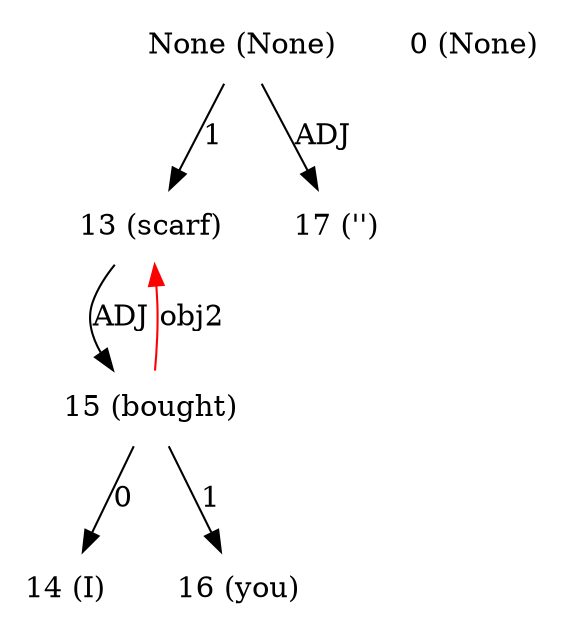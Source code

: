digraph G{
edge [dir=forward]
node [shape=plaintext]

None [label="None (None)"]
None -> 13 [label="1"]
None -> 17 [label="ADJ"]
0 [label="0 (None)"]
13 [label="13 (scarf)"]
15 -> 13 [label="obj2", color="red"]
13 -> 15 [label="ADJ"]
14 [label="14 (I)"]
15 [label="15 (bought)"]
15 -> 16 [label="1"]
15 -> 14 [label="0"]
16 [label="16 (you)"]
17 [label="17 ('')"]
}
